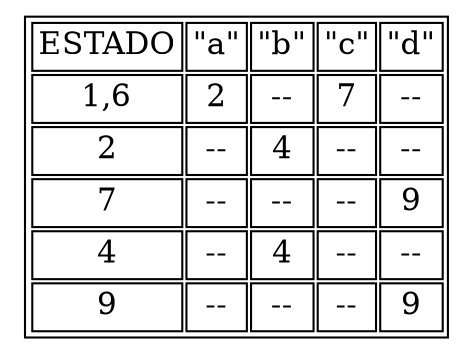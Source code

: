 digraph Grafica{
graph [ratio=fill];
node [label="\N", fontsize=15, shape=plaintext];
graph [bb="0,0,352,154"];arset [label=<
        <TABLE ALIGN="LEFT">
<TR><TD>ESTADO</TD>
<TD>"a"</TD>
<TD>"b"</TD>
<TD>"c"</TD>
<TD>"d"</TD>
</TR><TR><TD>1,6</TD>
<TD>2</TD>
<TD>--</TD>
<TD>7</TD>
<TD>--</TD>
</TR><TR><TD>2</TD>
<TD>--</TD>
<TD>4</TD>
<TD>--</TD>
<TD>--</TD>
</TR><TR><TD>7</TD>
<TD>--</TD>
<TD>--</TD>
<TD>--</TD>
<TD>9</TD>
</TR><TR><TD>4</TD>
<TD>--</TD>
<TD>4</TD>
<TD>--</TD>
<TD>--</TD>
</TR><TR><TD>9</TD>
<TD>--</TD>
<TD>--</TD>
<TD>--</TD>
<TD>9</TD>
</TR></TABLE>
>,];
}
